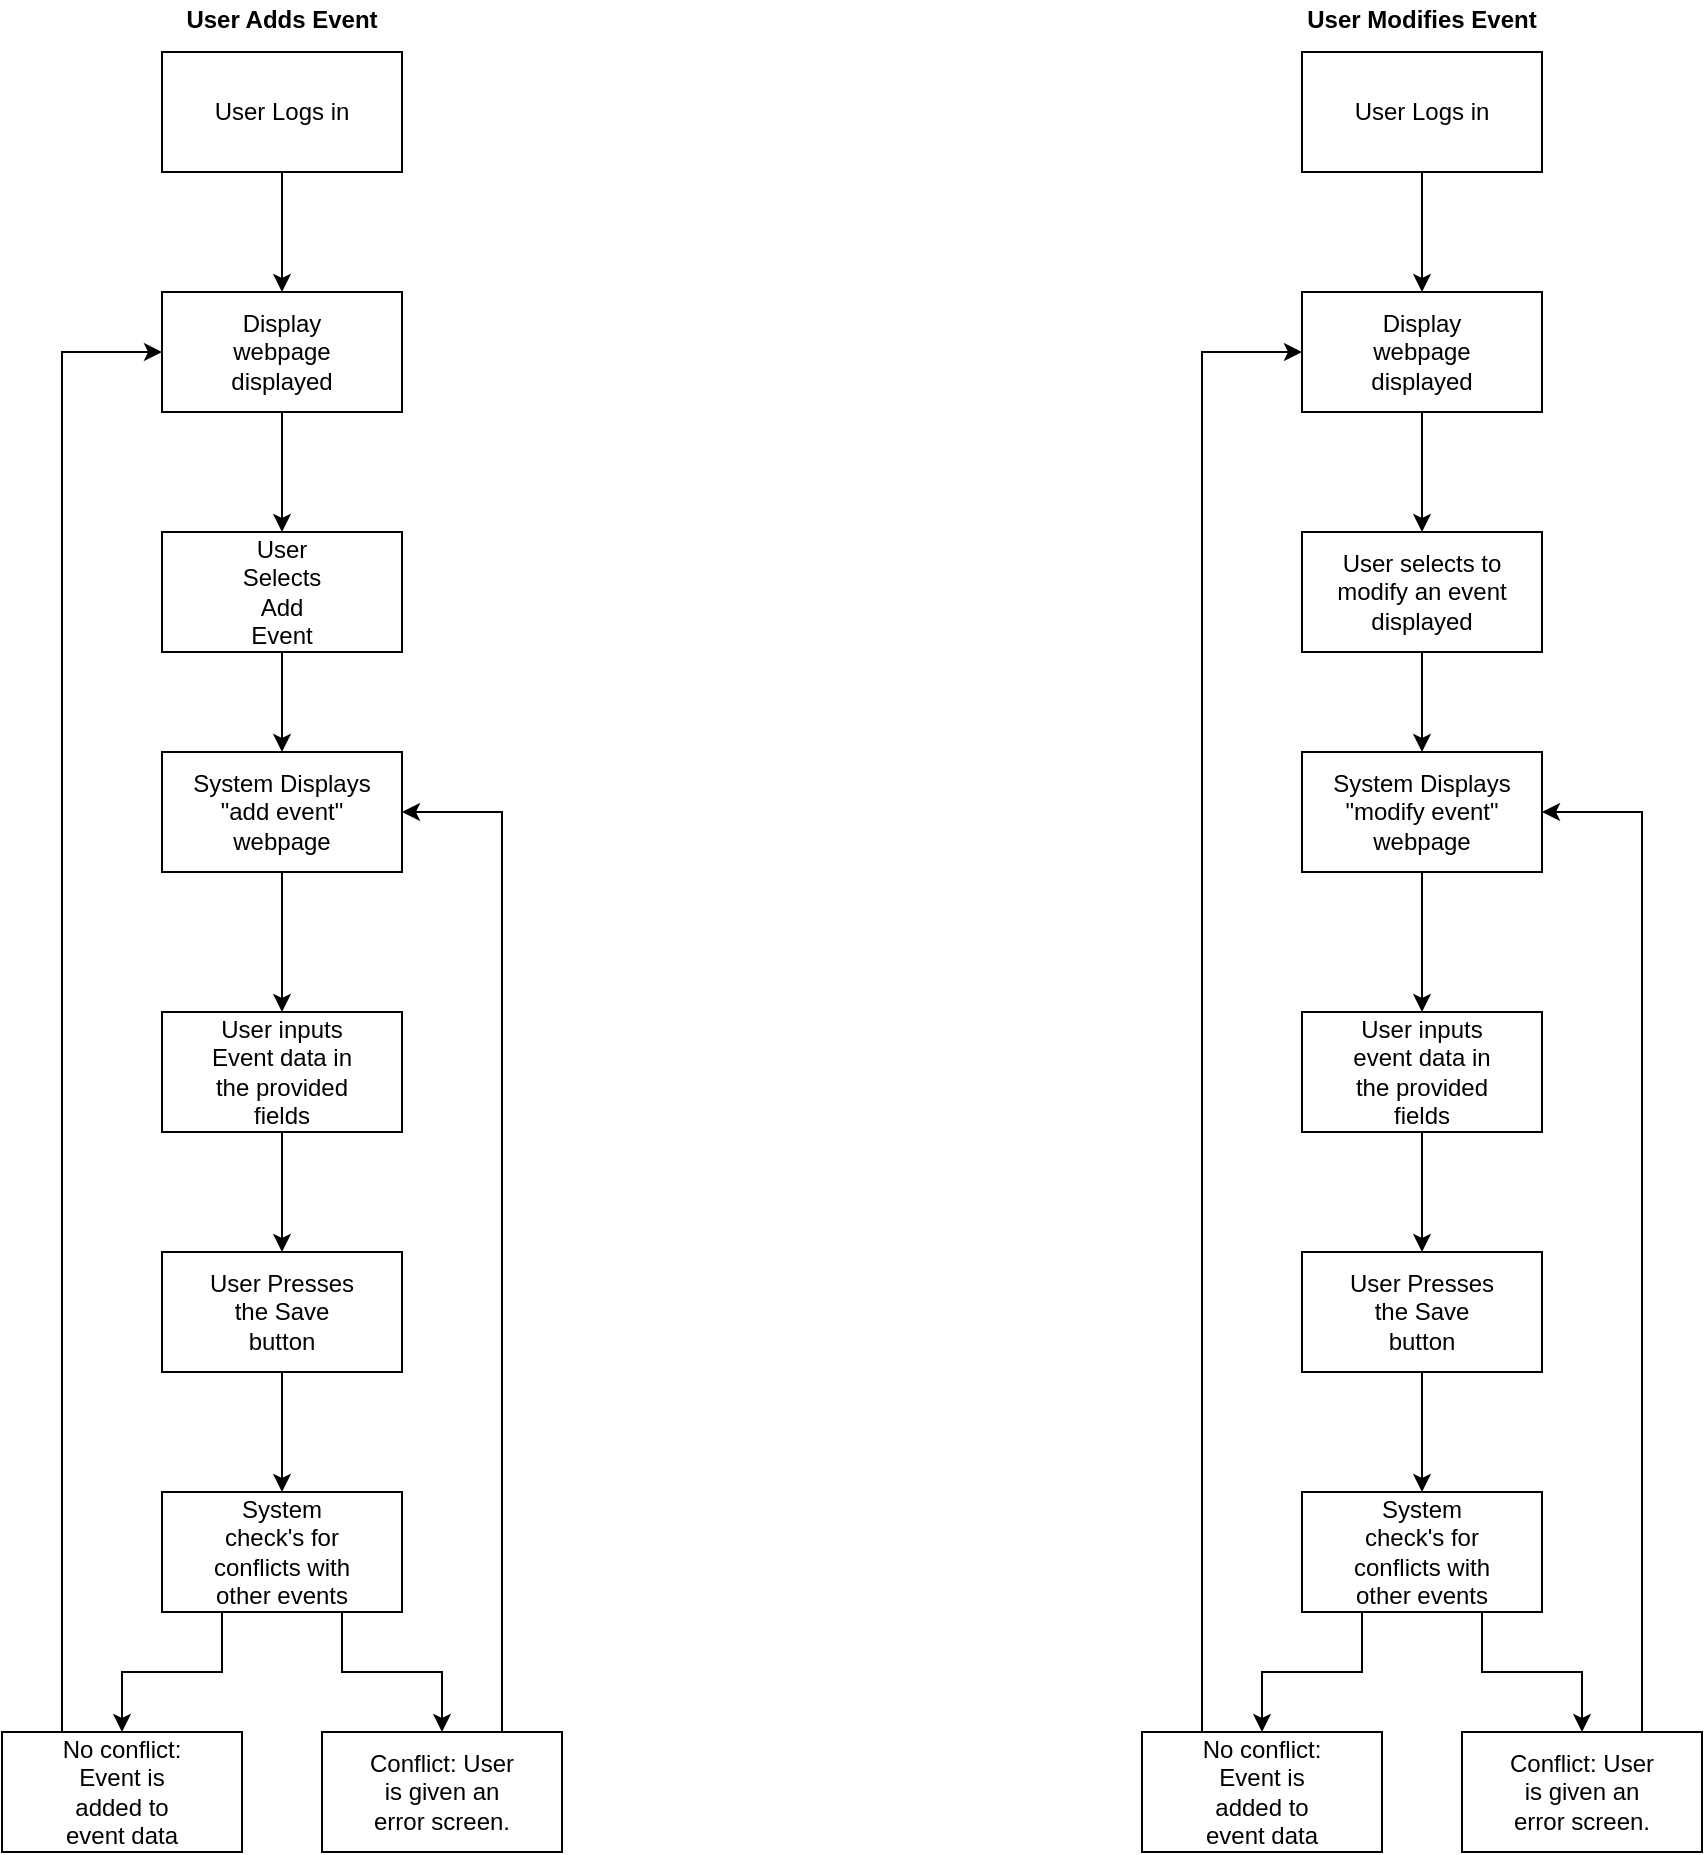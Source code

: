<mxfile version="12.2.0" type="google" pages="1"><diagram id="5MmxFOCy8Q5lswl2olPK" name="Page-1"><mxGraphModel dx="768" dy="455" grid="1" gridSize="10" guides="1" tooltips="1" connect="1" arrows="1" fold="1" page="1" pageScale="1" pageWidth="850" pageHeight="1100" math="0" shadow="0"><root><mxCell id="0"/><mxCell id="1" parent="0"/><mxCell id="SjB9UNFZhjuuy8Bqnxkd-28" style="edgeStyle=orthogonalEdgeStyle;rounded=0;orthogonalLoop=1;jettySize=auto;html=1;exitX=0.5;exitY=1;exitDx=0;exitDy=0;entryX=0.5;entryY=0;entryDx=0;entryDy=0;" parent="1" source="SjB9UNFZhjuuy8Bqnxkd-1" target="SjB9UNFZhjuuy8Bqnxkd-3" edge="1"><mxGeometry relative="1" as="geometry"/></mxCell><mxCell id="SjB9UNFZhjuuy8Bqnxkd-1" value="" style="rounded=0;whiteSpace=wrap;html=1;" parent="1" vertex="1"><mxGeometry x="80" y="40" width="120" height="60" as="geometry"/></mxCell><mxCell id="SjB9UNFZhjuuy8Bqnxkd-2" value="User Logs in" style="text;html=1;strokeColor=none;fillColor=none;align=center;verticalAlign=middle;whiteSpace=wrap;rounded=0;" parent="1" vertex="1"><mxGeometry x="100" y="60" width="80" height="20" as="geometry"/></mxCell><mxCell id="SjB9UNFZhjuuy8Bqnxkd-27" style="edgeStyle=orthogonalEdgeStyle;rounded=0;orthogonalLoop=1;jettySize=auto;html=1;exitX=0.5;exitY=1;exitDx=0;exitDy=0;entryX=0.5;entryY=0;entryDx=0;entryDy=0;" parent="1" source="SjB9UNFZhjuuy8Bqnxkd-3" target="SjB9UNFZhjuuy8Bqnxkd-5" edge="1"><mxGeometry relative="1" as="geometry"/></mxCell><mxCell id="SjB9UNFZhjuuy8Bqnxkd-3" value="" style="rounded=0;whiteSpace=wrap;html=1;" parent="1" vertex="1"><mxGeometry x="80" y="160" width="120" height="60" as="geometry"/></mxCell><mxCell id="SjB9UNFZhjuuy8Bqnxkd-4" value="Display webpage displayed" style="text;html=1;strokeColor=none;fillColor=none;align=center;verticalAlign=middle;whiteSpace=wrap;rounded=0;" parent="1" vertex="1"><mxGeometry x="120" y="180" width="40" height="20" as="geometry"/></mxCell><mxCell id="SjB9UNFZhjuuy8Bqnxkd-26" style="edgeStyle=orthogonalEdgeStyle;rounded=0;orthogonalLoop=1;jettySize=auto;html=1;exitX=0.5;exitY=1;exitDx=0;exitDy=0;entryX=0.5;entryY=0;entryDx=0;entryDy=0;" parent="1" source="SjB9UNFZhjuuy8Bqnxkd-5" target="SjB9UNFZhjuuy8Bqnxkd-7" edge="1"><mxGeometry relative="1" as="geometry"/></mxCell><mxCell id="SjB9UNFZhjuuy8Bqnxkd-5" value="" style="rounded=0;whiteSpace=wrap;html=1;" parent="1" vertex="1"><mxGeometry x="80" y="280" width="120" height="60" as="geometry"/></mxCell><mxCell id="SjB9UNFZhjuuy8Bqnxkd-6" value="User Selects Add Event" style="text;html=1;strokeColor=none;fillColor=none;align=center;verticalAlign=middle;whiteSpace=wrap;rounded=0;" parent="1" vertex="1"><mxGeometry x="120" y="300" width="40" height="20" as="geometry"/></mxCell><mxCell id="SjB9UNFZhjuuy8Bqnxkd-25" style="edgeStyle=orthogonalEdgeStyle;rounded=0;orthogonalLoop=1;jettySize=auto;html=1;exitX=0.5;exitY=1;exitDx=0;exitDy=0;entryX=0.5;entryY=0;entryDx=0;entryDy=0;" parent="1" source="SjB9UNFZhjuuy8Bqnxkd-7" target="SjB9UNFZhjuuy8Bqnxkd-9" edge="1"><mxGeometry relative="1" as="geometry"/></mxCell><mxCell id="SjB9UNFZhjuuy8Bqnxkd-7" value="" style="rounded=0;whiteSpace=wrap;html=1;" parent="1" vertex="1"><mxGeometry x="80" y="390" width="120" height="60" as="geometry"/></mxCell><mxCell id="SjB9UNFZhjuuy8Bqnxkd-8" value="System Displays &quot;add event&quot; webpage" style="text;html=1;strokeColor=none;fillColor=none;align=center;verticalAlign=middle;whiteSpace=wrap;rounded=0;" parent="1" vertex="1"><mxGeometry x="90" y="410" width="100" height="20" as="geometry"/></mxCell><mxCell id="SjB9UNFZhjuuy8Bqnxkd-24" style="edgeStyle=orthogonalEdgeStyle;rounded=0;orthogonalLoop=1;jettySize=auto;html=1;exitX=0.5;exitY=1;exitDx=0;exitDy=0;entryX=0.5;entryY=0;entryDx=0;entryDy=0;" parent="1" source="SjB9UNFZhjuuy8Bqnxkd-9" target="SjB9UNFZhjuuy8Bqnxkd-11" edge="1"><mxGeometry relative="1" as="geometry"/></mxCell><mxCell id="SjB9UNFZhjuuy8Bqnxkd-9" value="" style="rounded=0;whiteSpace=wrap;html=1;" parent="1" vertex="1"><mxGeometry x="80" y="520" width="120" height="60" as="geometry"/></mxCell><mxCell id="SjB9UNFZhjuuy8Bqnxkd-10" value="User inputs Event data in the provided fields" style="text;html=1;strokeColor=none;fillColor=none;align=center;verticalAlign=middle;whiteSpace=wrap;rounded=0;" parent="1" vertex="1"><mxGeometry x="100" y="540" width="80" height="20" as="geometry"/></mxCell><mxCell id="SjB9UNFZhjuuy8Bqnxkd-23" style="edgeStyle=orthogonalEdgeStyle;rounded=0;orthogonalLoop=1;jettySize=auto;html=1;exitX=0.5;exitY=1;exitDx=0;exitDy=0;entryX=0.5;entryY=0;entryDx=0;entryDy=0;" parent="1" source="SjB9UNFZhjuuy8Bqnxkd-11" target="SjB9UNFZhjuuy8Bqnxkd-14" edge="1"><mxGeometry relative="1" as="geometry"/></mxCell><mxCell id="SjB9UNFZhjuuy8Bqnxkd-11" value="" style="rounded=0;whiteSpace=wrap;html=1;" parent="1" vertex="1"><mxGeometry x="80" y="640" width="120" height="60" as="geometry"/></mxCell><mxCell id="SjB9UNFZhjuuy8Bqnxkd-13" value="User Presses the Save button" style="text;html=1;strokeColor=none;fillColor=none;align=center;verticalAlign=middle;whiteSpace=wrap;rounded=0;" parent="1" vertex="1"><mxGeometry x="100" y="660" width="80" height="20" as="geometry"/></mxCell><mxCell id="SjB9UNFZhjuuy8Bqnxkd-21" style="edgeStyle=orthogonalEdgeStyle;rounded=0;orthogonalLoop=1;jettySize=auto;html=1;exitX=0.25;exitY=1;exitDx=0;exitDy=0;entryX=0.5;entryY=0;entryDx=0;entryDy=0;" parent="1" source="SjB9UNFZhjuuy8Bqnxkd-14" target="SjB9UNFZhjuuy8Bqnxkd-16" edge="1"><mxGeometry relative="1" as="geometry"/></mxCell><mxCell id="SjB9UNFZhjuuy8Bqnxkd-22" style="edgeStyle=orthogonalEdgeStyle;rounded=0;orthogonalLoop=1;jettySize=auto;html=1;exitX=0.75;exitY=1;exitDx=0;exitDy=0;entryX=0.5;entryY=0;entryDx=0;entryDy=0;" parent="1" source="SjB9UNFZhjuuy8Bqnxkd-14" target="SjB9UNFZhjuuy8Bqnxkd-17" edge="1"><mxGeometry relative="1" as="geometry"/></mxCell><mxCell id="SjB9UNFZhjuuy8Bqnxkd-14" value="" style="rounded=0;whiteSpace=wrap;html=1;" parent="1" vertex="1"><mxGeometry x="80" y="760" width="120" height="60" as="geometry"/></mxCell><mxCell id="SjB9UNFZhjuuy8Bqnxkd-15" value="System check's for conflicts with other events" style="text;html=1;strokeColor=none;fillColor=none;align=center;verticalAlign=middle;whiteSpace=wrap;rounded=0;" parent="1" vertex="1"><mxGeometry x="100" y="780" width="80" height="20" as="geometry"/></mxCell><mxCell id="SjB9UNFZhjuuy8Bqnxkd-29" style="edgeStyle=orthogonalEdgeStyle;rounded=0;orthogonalLoop=1;jettySize=auto;html=1;exitX=0.25;exitY=0;exitDx=0;exitDy=0;entryX=0;entryY=0.5;entryDx=0;entryDy=0;" parent="1" source="SjB9UNFZhjuuy8Bqnxkd-16" target="SjB9UNFZhjuuy8Bqnxkd-3" edge="1"><mxGeometry relative="1" as="geometry"/></mxCell><mxCell id="SjB9UNFZhjuuy8Bqnxkd-16" value="" style="rounded=0;whiteSpace=wrap;html=1;" parent="1" vertex="1"><mxGeometry y="880" width="120" height="60" as="geometry"/></mxCell><mxCell id="SjB9UNFZhjuuy8Bqnxkd-30" style="edgeStyle=orthogonalEdgeStyle;rounded=0;orthogonalLoop=1;jettySize=auto;html=1;exitX=0.75;exitY=0;exitDx=0;exitDy=0;entryX=1;entryY=0.5;entryDx=0;entryDy=0;" parent="1" source="SjB9UNFZhjuuy8Bqnxkd-17" target="SjB9UNFZhjuuy8Bqnxkd-7" edge="1"><mxGeometry relative="1" as="geometry"/></mxCell><mxCell id="SjB9UNFZhjuuy8Bqnxkd-17" value="" style="rounded=0;whiteSpace=wrap;html=1;" parent="1" vertex="1"><mxGeometry x="160" y="880" width="120" height="60" as="geometry"/></mxCell><mxCell id="SjB9UNFZhjuuy8Bqnxkd-18" value="No conflict: Event is added to event data" style="text;html=1;strokeColor=none;fillColor=none;align=center;verticalAlign=middle;whiteSpace=wrap;rounded=0;" parent="1" vertex="1"><mxGeometry x="20" y="900" width="80" height="20" as="geometry"/></mxCell><mxCell id="SjB9UNFZhjuuy8Bqnxkd-19" value="Conflict: User is given an error screen." style="text;html=1;strokeColor=none;fillColor=none;align=center;verticalAlign=middle;whiteSpace=wrap;rounded=0;" parent="1" vertex="1"><mxGeometry x="180" y="900" width="80" height="20" as="geometry"/></mxCell><mxCell id="SjB9UNFZhjuuy8Bqnxkd-31" value="User Adds Event" style="text;html=1;strokeColor=none;fillColor=none;align=center;verticalAlign=middle;whiteSpace=wrap;rounded=0;fontStyle=1" parent="1" vertex="1"><mxGeometry x="80" y="14" width="120" height="20" as="geometry"/></mxCell><mxCell id="SjB9UNFZhjuuy8Bqnxkd-32" style="edgeStyle=orthogonalEdgeStyle;rounded=0;orthogonalLoop=1;jettySize=auto;html=1;exitX=0.5;exitY=1;exitDx=0;exitDy=0;entryX=0.5;entryY=0;entryDx=0;entryDy=0;" parent="1" source="SjB9UNFZhjuuy8Bqnxkd-33" target="SjB9UNFZhjuuy8Bqnxkd-36" edge="1"><mxGeometry relative="1" as="geometry"/></mxCell><mxCell id="SjB9UNFZhjuuy8Bqnxkd-33" value="" style="rounded=0;whiteSpace=wrap;html=1;" parent="1" vertex="1"><mxGeometry x="650" y="40" width="120" height="60" as="geometry"/></mxCell><mxCell id="SjB9UNFZhjuuy8Bqnxkd-34" value="User Logs in" style="text;html=1;strokeColor=none;fillColor=none;align=center;verticalAlign=middle;whiteSpace=wrap;rounded=0;" parent="1" vertex="1"><mxGeometry x="670" y="60" width="80" height="20" as="geometry"/></mxCell><mxCell id="SjB9UNFZhjuuy8Bqnxkd-35" style="edgeStyle=orthogonalEdgeStyle;rounded=0;orthogonalLoop=1;jettySize=auto;html=1;exitX=0.5;exitY=1;exitDx=0;exitDy=0;entryX=0.5;entryY=0;entryDx=0;entryDy=0;" parent="1" source="SjB9UNFZhjuuy8Bqnxkd-36" target="SjB9UNFZhjuuy8Bqnxkd-39" edge="1"><mxGeometry relative="1" as="geometry"/></mxCell><mxCell id="SjB9UNFZhjuuy8Bqnxkd-36" value="" style="rounded=0;whiteSpace=wrap;html=1;" parent="1" vertex="1"><mxGeometry x="650" y="160" width="120" height="60" as="geometry"/></mxCell><mxCell id="SjB9UNFZhjuuy8Bqnxkd-37" value="Display webpage displayed" style="text;html=1;strokeColor=none;fillColor=none;align=center;verticalAlign=middle;whiteSpace=wrap;rounded=0;" parent="1" vertex="1"><mxGeometry x="690" y="180" width="40" height="20" as="geometry"/></mxCell><mxCell id="SjB9UNFZhjuuy8Bqnxkd-38" style="edgeStyle=orthogonalEdgeStyle;rounded=0;orthogonalLoop=1;jettySize=auto;html=1;exitX=0.5;exitY=1;exitDx=0;exitDy=0;entryX=0.5;entryY=0;entryDx=0;entryDy=0;" parent="1" source="SjB9UNFZhjuuy8Bqnxkd-39" target="SjB9UNFZhjuuy8Bqnxkd-42" edge="1"><mxGeometry relative="1" as="geometry"/></mxCell><mxCell id="SjB9UNFZhjuuy8Bqnxkd-39" value="" style="rounded=0;whiteSpace=wrap;html=1;" parent="1" vertex="1"><mxGeometry x="650" y="280" width="120" height="60" as="geometry"/></mxCell><mxCell id="SjB9UNFZhjuuy8Bqnxkd-40" value="User selects to modify an event displayed" style="text;html=1;strokeColor=none;fillColor=none;align=center;verticalAlign=middle;whiteSpace=wrap;rounded=0;" parent="1" vertex="1"><mxGeometry x="660" y="300" width="100" height="20" as="geometry"/></mxCell><mxCell id="SjB9UNFZhjuuy8Bqnxkd-41" style="edgeStyle=orthogonalEdgeStyle;rounded=0;orthogonalLoop=1;jettySize=auto;html=1;exitX=0.5;exitY=1;exitDx=0;exitDy=0;entryX=0.5;entryY=0;entryDx=0;entryDy=0;" parent="1" source="SjB9UNFZhjuuy8Bqnxkd-42" target="SjB9UNFZhjuuy8Bqnxkd-45" edge="1"><mxGeometry relative="1" as="geometry"/></mxCell><mxCell id="SjB9UNFZhjuuy8Bqnxkd-42" value="" style="rounded=0;whiteSpace=wrap;html=1;" parent="1" vertex="1"><mxGeometry x="650" y="390" width="120" height="60" as="geometry"/></mxCell><mxCell id="SjB9UNFZhjuuy8Bqnxkd-43" value="System Displays &quot;modify event&quot; webpage" style="text;html=1;strokeColor=none;fillColor=none;align=center;verticalAlign=middle;whiteSpace=wrap;rounded=0;" parent="1" vertex="1"><mxGeometry x="660" y="410" width="100" height="20" as="geometry"/></mxCell><mxCell id="SjB9UNFZhjuuy8Bqnxkd-44" style="edgeStyle=orthogonalEdgeStyle;rounded=0;orthogonalLoop=1;jettySize=auto;html=1;exitX=0.5;exitY=1;exitDx=0;exitDy=0;entryX=0.5;entryY=0;entryDx=0;entryDy=0;" parent="1" source="SjB9UNFZhjuuy8Bqnxkd-45" target="SjB9UNFZhjuuy8Bqnxkd-48" edge="1"><mxGeometry relative="1" as="geometry"/></mxCell><mxCell id="SjB9UNFZhjuuy8Bqnxkd-45" value="" style="rounded=0;whiteSpace=wrap;html=1;" parent="1" vertex="1"><mxGeometry x="650" y="520" width="120" height="60" as="geometry"/></mxCell><mxCell id="SjB9UNFZhjuuy8Bqnxkd-46" value="User inputs event data in the provided fields" style="text;html=1;strokeColor=none;fillColor=none;align=center;verticalAlign=middle;whiteSpace=wrap;rounded=0;" parent="1" vertex="1"><mxGeometry x="670" y="540" width="80" height="20" as="geometry"/></mxCell><mxCell id="SjB9UNFZhjuuy8Bqnxkd-47" style="edgeStyle=orthogonalEdgeStyle;rounded=0;orthogonalLoop=1;jettySize=auto;html=1;exitX=0.5;exitY=1;exitDx=0;exitDy=0;entryX=0.5;entryY=0;entryDx=0;entryDy=0;" parent="1" source="SjB9UNFZhjuuy8Bqnxkd-48" target="SjB9UNFZhjuuy8Bqnxkd-52" edge="1"><mxGeometry relative="1" as="geometry"/></mxCell><mxCell id="SjB9UNFZhjuuy8Bqnxkd-48" value="" style="rounded=0;whiteSpace=wrap;html=1;" parent="1" vertex="1"><mxGeometry x="650" y="640" width="120" height="60" as="geometry"/></mxCell><mxCell id="SjB9UNFZhjuuy8Bqnxkd-49" value="User Presses the Save button" style="text;html=1;strokeColor=none;fillColor=none;align=center;verticalAlign=middle;whiteSpace=wrap;rounded=0;" parent="1" vertex="1"><mxGeometry x="670" y="660" width="80" height="20" as="geometry"/></mxCell><mxCell id="SjB9UNFZhjuuy8Bqnxkd-50" style="edgeStyle=orthogonalEdgeStyle;rounded=0;orthogonalLoop=1;jettySize=auto;html=1;exitX=0.25;exitY=1;exitDx=0;exitDy=0;entryX=0.5;entryY=0;entryDx=0;entryDy=0;" parent="1" source="SjB9UNFZhjuuy8Bqnxkd-52" target="SjB9UNFZhjuuy8Bqnxkd-55" edge="1"><mxGeometry relative="1" as="geometry"/></mxCell><mxCell id="SjB9UNFZhjuuy8Bqnxkd-51" style="edgeStyle=orthogonalEdgeStyle;rounded=0;orthogonalLoop=1;jettySize=auto;html=1;exitX=0.75;exitY=1;exitDx=0;exitDy=0;entryX=0.5;entryY=0;entryDx=0;entryDy=0;" parent="1" source="SjB9UNFZhjuuy8Bqnxkd-52" target="SjB9UNFZhjuuy8Bqnxkd-57" edge="1"><mxGeometry relative="1" as="geometry"/></mxCell><mxCell id="SjB9UNFZhjuuy8Bqnxkd-52" value="" style="rounded=0;whiteSpace=wrap;html=1;" parent="1" vertex="1"><mxGeometry x="650" y="760" width="120" height="60" as="geometry"/></mxCell><mxCell id="SjB9UNFZhjuuy8Bqnxkd-53" value="System check's for conflicts with other events" style="text;html=1;strokeColor=none;fillColor=none;align=center;verticalAlign=middle;whiteSpace=wrap;rounded=0;" parent="1" vertex="1"><mxGeometry x="670" y="780" width="80" height="20" as="geometry"/></mxCell><mxCell id="SjB9UNFZhjuuy8Bqnxkd-54" style="edgeStyle=orthogonalEdgeStyle;rounded=0;orthogonalLoop=1;jettySize=auto;html=1;exitX=0.25;exitY=0;exitDx=0;exitDy=0;entryX=0;entryY=0.5;entryDx=0;entryDy=0;" parent="1" source="SjB9UNFZhjuuy8Bqnxkd-55" target="SjB9UNFZhjuuy8Bqnxkd-36" edge="1"><mxGeometry relative="1" as="geometry"/></mxCell><mxCell id="SjB9UNFZhjuuy8Bqnxkd-55" value="" style="rounded=0;whiteSpace=wrap;html=1;" parent="1" vertex="1"><mxGeometry x="570" y="880" width="120" height="60" as="geometry"/></mxCell><mxCell id="SjB9UNFZhjuuy8Bqnxkd-56" style="edgeStyle=orthogonalEdgeStyle;rounded=0;orthogonalLoop=1;jettySize=auto;html=1;exitX=0.75;exitY=0;exitDx=0;exitDy=0;entryX=1;entryY=0.5;entryDx=0;entryDy=0;" parent="1" source="SjB9UNFZhjuuy8Bqnxkd-57" target="SjB9UNFZhjuuy8Bqnxkd-42" edge="1"><mxGeometry relative="1" as="geometry"/></mxCell><mxCell id="SjB9UNFZhjuuy8Bqnxkd-57" value="" style="rounded=0;whiteSpace=wrap;html=1;" parent="1" vertex="1"><mxGeometry x="730" y="880" width="120" height="60" as="geometry"/></mxCell><mxCell id="SjB9UNFZhjuuy8Bqnxkd-58" value="No conflict: Event is added to event data" style="text;html=1;strokeColor=none;fillColor=none;align=center;verticalAlign=middle;whiteSpace=wrap;rounded=0;" parent="1" vertex="1"><mxGeometry x="590" y="900" width="80" height="20" as="geometry"/></mxCell><mxCell id="SjB9UNFZhjuuy8Bqnxkd-59" value="Conflict: User is given an error screen." style="text;html=1;strokeColor=none;fillColor=none;align=center;verticalAlign=middle;whiteSpace=wrap;rounded=0;" parent="1" vertex="1"><mxGeometry x="750" y="900" width="80" height="20" as="geometry"/></mxCell><mxCell id="SjB9UNFZhjuuy8Bqnxkd-60" value="User Modifies Event" style="text;html=1;strokeColor=none;fillColor=none;align=center;verticalAlign=middle;whiteSpace=wrap;rounded=0;fontStyle=1" parent="1" vertex="1"><mxGeometry x="650" y="14" width="120" height="20" as="geometry"/></mxCell></root></mxGraphModel></diagram></mxfile>